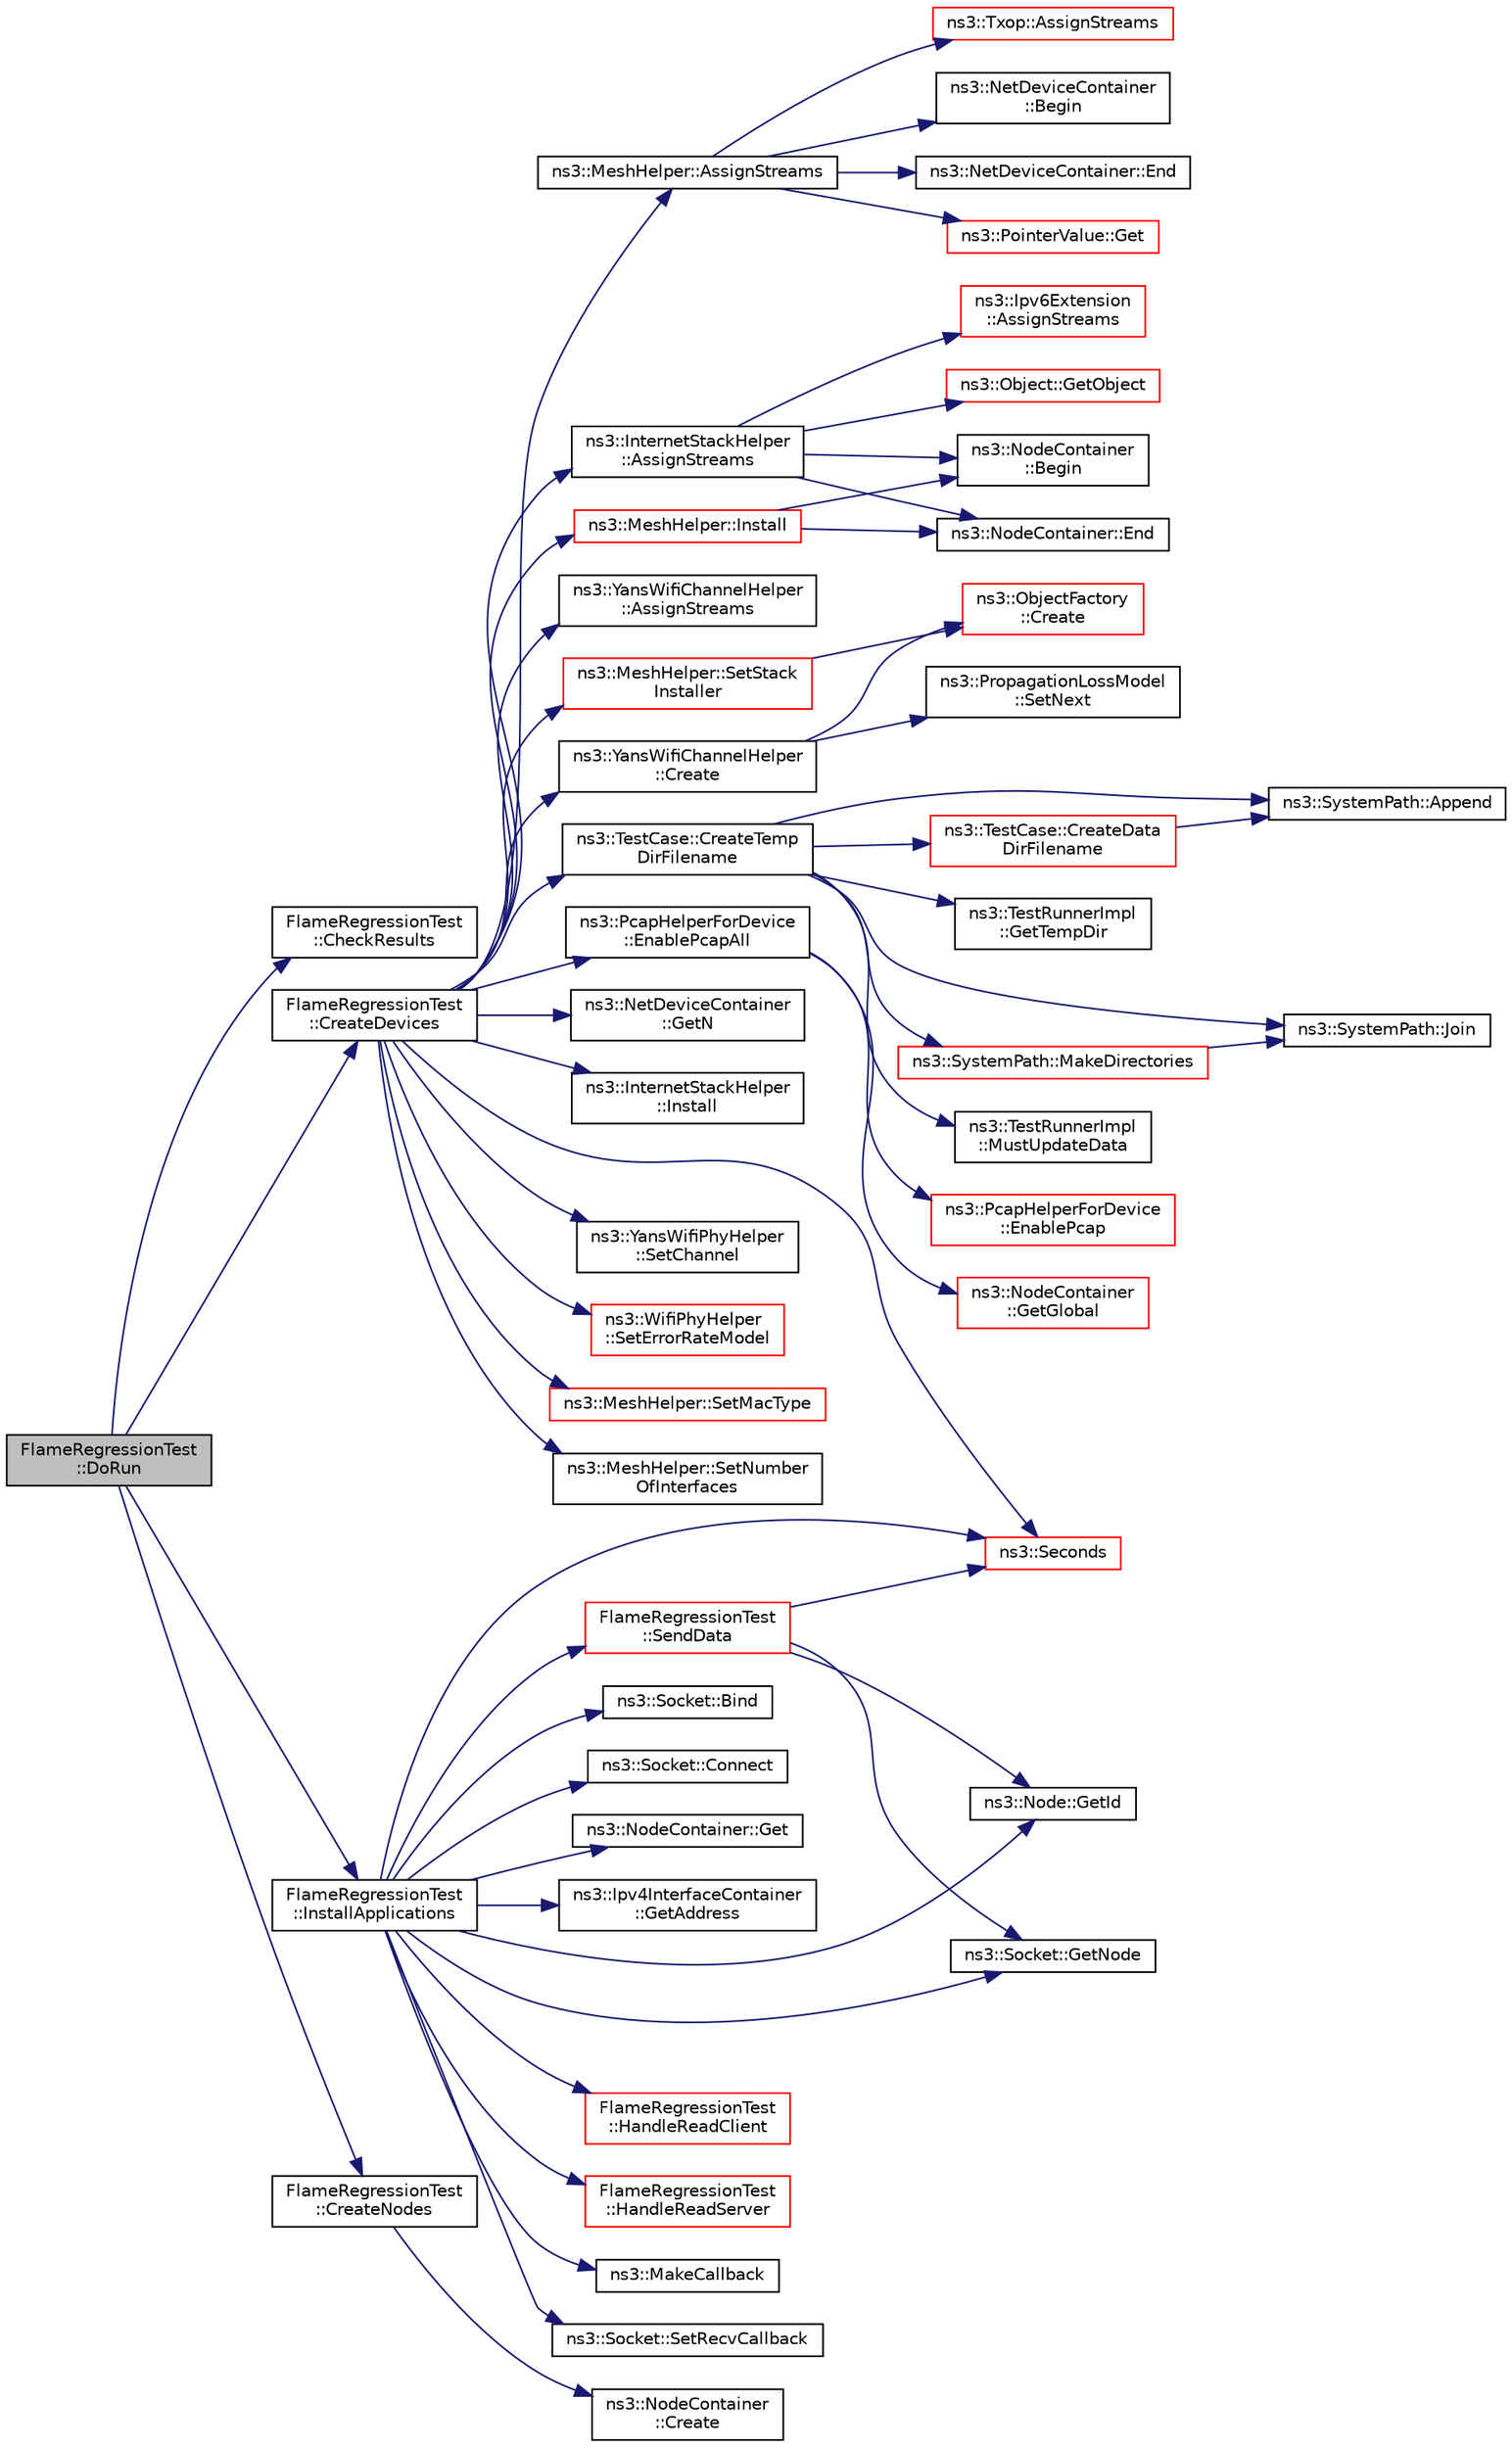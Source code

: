 digraph "FlameRegressionTest::DoRun"
{
 // LATEX_PDF_SIZE
  edge [fontname="Helvetica",fontsize="10",labelfontname="Helvetica",labelfontsize="10"];
  node [fontname="Helvetica",fontsize="10",shape=record];
  rankdir="LR";
  Node1 [label="FlameRegressionTest\l::DoRun",height=0.2,width=0.4,color="black", fillcolor="grey75", style="filled", fontcolor="black",tooltip="Implementation to actually run this TestCase."];
  Node1 -> Node2 [color="midnightblue",fontsize="10",style="solid",fontname="Helvetica"];
  Node2 [label="FlameRegressionTest\l::CheckResults",height=0.2,width=0.4,color="black", fillcolor="white", style="filled",URL="$class_flame_regression_test.html#a2937295ad65fd72117e3a7580d74ed85",tooltip="Check results function."];
  Node1 -> Node3 [color="midnightblue",fontsize="10",style="solid",fontname="Helvetica"];
  Node3 [label="FlameRegressionTest\l::CreateDevices",height=0.2,width=0.4,color="black", fillcolor="white", style="filled",URL="$class_flame_regression_test.html#aeee4af77af2814f7339f204135cc2733",tooltip="Create devices function."];
  Node3 -> Node4 [color="midnightblue",fontsize="10",style="solid",fontname="Helvetica"];
  Node4 [label="ns3::MeshHelper::AssignStreams",height=0.2,width=0.4,color="black", fillcolor="white", style="filled",URL="$classns3_1_1_mesh_helper.html#a93e9c88a375a86c621a494aafe68882e",tooltip="Assign a fixed random variable stream number to the random variables used by this model."];
  Node4 -> Node5 [color="midnightblue",fontsize="10",style="solid",fontname="Helvetica"];
  Node5 [label="ns3::Txop::AssignStreams",height=0.2,width=0.4,color="red", fillcolor="white", style="filled",URL="$classns3_1_1_txop.html#a126f23a1b95b7e22840e1128f0457981",tooltip="Assign a fixed random variable stream number to the random variables used by this model."];
  Node4 -> Node13 [color="midnightblue",fontsize="10",style="solid",fontname="Helvetica"];
  Node13 [label="ns3::NetDeviceContainer\l::Begin",height=0.2,width=0.4,color="black", fillcolor="white", style="filled",URL="$classns3_1_1_net_device_container.html#a4ddc336af319061f5b61c515f0453242",tooltip="Get an iterator which refers to the first NetDevice in the container."];
  Node4 -> Node14 [color="midnightblue",fontsize="10",style="solid",fontname="Helvetica"];
  Node14 [label="ns3::NetDeviceContainer::End",height=0.2,width=0.4,color="black", fillcolor="white", style="filled",URL="$classns3_1_1_net_device_container.html#a436d9df206570861f96c3f278eaccb92",tooltip="Get an iterator which indicates past-the-last NetDevice in the container."];
  Node4 -> Node15 [color="midnightblue",fontsize="10",style="solid",fontname="Helvetica"];
  Node15 [label="ns3::PointerValue::Get",height=0.2,width=0.4,color="red", fillcolor="white", style="filled",URL="$classns3_1_1_pointer_value.html#a13334c3a4ada0f439bdad5190a0994c7",tooltip=" "];
  Node3 -> Node17 [color="midnightblue",fontsize="10",style="solid",fontname="Helvetica"];
  Node17 [label="ns3::InternetStackHelper\l::AssignStreams",height=0.2,width=0.4,color="black", fillcolor="white", style="filled",URL="$classns3_1_1_internet_stack_helper.html#a63c904e832a2f17e036338db4aa2f1b8",tooltip="Assign a fixed random variable stream number to the random variables used by this model."];
  Node17 -> Node18 [color="midnightblue",fontsize="10",style="solid",fontname="Helvetica"];
  Node18 [label="ns3::Ipv6Extension\l::AssignStreams",height=0.2,width=0.4,color="red", fillcolor="white", style="filled",URL="$classns3_1_1_ipv6_extension.html#a2c69eb5dc7b06c5e96acc888a625b43e",tooltip="Assign a fixed random variable stream number to the random variables used by this model."];
  Node17 -> Node19 [color="midnightblue",fontsize="10",style="solid",fontname="Helvetica"];
  Node19 [label="ns3::NodeContainer\l::Begin",height=0.2,width=0.4,color="black", fillcolor="white", style="filled",URL="$classns3_1_1_node_container.html#a2bfe1f50688c96e0888b1907e1e2f324",tooltip="Get an iterator which refers to the first Node in the container."];
  Node17 -> Node20 [color="midnightblue",fontsize="10",style="solid",fontname="Helvetica"];
  Node20 [label="ns3::NodeContainer::End",height=0.2,width=0.4,color="black", fillcolor="white", style="filled",URL="$classns3_1_1_node_container.html#a4904853b5d3e86f622a2ef8b4e959e08",tooltip="Get an iterator which indicates past-the-last Node in the container."];
  Node17 -> Node21 [color="midnightblue",fontsize="10",style="solid",fontname="Helvetica"];
  Node21 [label="ns3::Object::GetObject",height=0.2,width=0.4,color="red", fillcolor="white", style="filled",URL="$classns3_1_1_object.html#ad21f5401ff705cd29c37f931ea3afc18",tooltip="Get a pointer to the requested aggregated Object."];
  Node3 -> Node36 [color="midnightblue",fontsize="10",style="solid",fontname="Helvetica"];
  Node36 [label="ns3::YansWifiChannelHelper\l::AssignStreams",height=0.2,width=0.4,color="black", fillcolor="white", style="filled",URL="$classns3_1_1_yans_wifi_channel_helper.html#ab409a15cfb8abb5195177625191e2584",tooltip="Assign a fixed random variable stream number to the random variables used by the channel."];
  Node3 -> Node37 [color="midnightblue",fontsize="10",style="solid",fontname="Helvetica"];
  Node37 [label="ns3::YansWifiChannelHelper\l::Create",height=0.2,width=0.4,color="black", fillcolor="white", style="filled",URL="$classns3_1_1_yans_wifi_channel_helper.html#a6bb01082fd42806a6b95e6684a4344d4",tooltip=" "];
  Node37 -> Node38 [color="midnightblue",fontsize="10",style="solid",fontname="Helvetica"];
  Node38 [label="ns3::ObjectFactory\l::Create",height=0.2,width=0.4,color="red", fillcolor="white", style="filled",URL="$classns3_1_1_object_factory.html#a52eda277f4aaab54266134ba48102ad7",tooltip="Create an Object instance of the configured TypeId."];
  Node37 -> Node59 [color="midnightblue",fontsize="10",style="solid",fontname="Helvetica"];
  Node59 [label="ns3::PropagationLossModel\l::SetNext",height=0.2,width=0.4,color="black", fillcolor="white", style="filled",URL="$classns3_1_1_propagation_loss_model.html#ac6d627f2eb09daa057de080615ac1013",tooltip="Enables a chain of loss models to act on the signal."];
  Node3 -> Node60 [color="midnightblue",fontsize="10",style="solid",fontname="Helvetica"];
  Node60 [label="ns3::TestCase::CreateTemp\lDirFilename",height=0.2,width=0.4,color="black", fillcolor="white", style="filled",URL="$classns3_1_1_test_case.html#a8a04695a6fb9ba0f89e28e9523963f88",tooltip="Construct the full path to a file in a temporary directory."];
  Node60 -> Node61 [color="midnightblue",fontsize="10",style="solid",fontname="Helvetica"];
  Node61 [label="ns3::SystemPath::Append",height=0.2,width=0.4,color="black", fillcolor="white", style="filled",URL="$group__systempath.html#gaaa5a530cee42c8eda7e4f4523ef7e1cd",tooltip="Join two file system path elements."];
  Node60 -> Node62 [color="midnightblue",fontsize="10",style="solid",fontname="Helvetica"];
  Node62 [label="ns3::TestCase::CreateData\lDirFilename",height=0.2,width=0.4,color="red", fillcolor="white", style="filled",URL="$classns3_1_1_test_case.html#a3e4d216ff392a43418f26bb3e5b0f16d",tooltip="Construct the full path to a file in the data directory."];
  Node62 -> Node61 [color="midnightblue",fontsize="10",style="solid",fontname="Helvetica"];
  Node60 -> Node71 [color="midnightblue",fontsize="10",style="solid",fontname="Helvetica"];
  Node71 [label="ns3::TestRunnerImpl\l::GetTempDir",height=0.2,width=0.4,color="black", fillcolor="white", style="filled",URL="$classns3_1_1_test_runner_impl.html#a413da13d382fe5a9ff0348ab387c950c",tooltip="Get the path to temporary directory."];
  Node60 -> Node66 [color="midnightblue",fontsize="10",style="solid",fontname="Helvetica"];
  Node66 [label="ns3::SystemPath::Join",height=0.2,width=0.4,color="black", fillcolor="white", style="filled",URL="$group__systempath.html#gab3212957e6b4f873ece3c6b8ed746d72",tooltip="Join a list of file system path directories into a single file system path."];
  Node60 -> Node72 [color="midnightblue",fontsize="10",style="solid",fontname="Helvetica"];
  Node72 [label="ns3::SystemPath::MakeDirectories",height=0.2,width=0.4,color="red", fillcolor="white", style="filled",URL="$group__systempath.html#ga9529f7530ba5d513c8811acc15743d24",tooltip="Create all the directories leading to path."];
  Node72 -> Node66 [color="midnightblue",fontsize="10",style="solid",fontname="Helvetica"];
  Node60 -> Node73 [color="midnightblue",fontsize="10",style="solid",fontname="Helvetica"];
  Node73 [label="ns3::TestRunnerImpl\l::MustUpdateData",height=0.2,width=0.4,color="black", fillcolor="white", style="filled",URL="$classns3_1_1_test_runner_impl.html#a20e2c15bf9a8d09147286a0ebfcb6805",tooltip="Check if this run should update the reference data."];
  Node3 -> Node74 [color="midnightblue",fontsize="10",style="solid",fontname="Helvetica"];
  Node74 [label="ns3::PcapHelperForDevice\l::EnablePcapAll",height=0.2,width=0.4,color="black", fillcolor="white", style="filled",URL="$classns3_1_1_pcap_helper_for_device.html#a4ab183a2512120200d4a0e5d8ececd49",tooltip="Enable pcap output on each device (which is of the appropriate type) in the set of all nodes created ..."];
  Node74 -> Node75 [color="midnightblue",fontsize="10",style="solid",fontname="Helvetica"];
  Node75 [label="ns3::PcapHelperForDevice\l::EnablePcap",height=0.2,width=0.4,color="red", fillcolor="white", style="filled",URL="$classns3_1_1_pcap_helper_for_device.html#a74866def9a881aa9d5c5be1225a26722",tooltip="Enable pcap output the indicated net device."];
  Node74 -> Node77 [color="midnightblue",fontsize="10",style="solid",fontname="Helvetica"];
  Node77 [label="ns3::NodeContainer\l::GetGlobal",height=0.2,width=0.4,color="red", fillcolor="white", style="filled",URL="$classns3_1_1_node_container.html#a687e8f9ceb74d0ce3b06591c9f44c9ed",tooltip="Create a NodeContainer that contains a list of all nodes created through NodeContainer::Create() and ..."];
  Node3 -> Node112 [color="midnightblue",fontsize="10",style="solid",fontname="Helvetica"];
  Node112 [label="ns3::NetDeviceContainer\l::GetN",height=0.2,width=0.4,color="black", fillcolor="white", style="filled",URL="$classns3_1_1_net_device_container.html#a44e6db6a23ab528c0a467e32a4046413",tooltip="Get the number of Ptr<NetDevice> stored in this container."];
  Node3 -> Node113 [color="midnightblue",fontsize="10",style="solid",fontname="Helvetica"];
  Node113 [label="ns3::MeshHelper::Install",height=0.2,width=0.4,color="red", fillcolor="white", style="filled",URL="$classns3_1_1_mesh_helper.html#aad0ab4cd70adc0f716489a725dac3acc",tooltip="Install 802.11s mesh device & protocols on given node list."];
  Node113 -> Node19 [color="midnightblue",fontsize="10",style="solid",fontname="Helvetica"];
  Node113 -> Node20 [color="midnightblue",fontsize="10",style="solid",fontname="Helvetica"];
  Node3 -> Node171 [color="midnightblue",fontsize="10",style="solid",fontname="Helvetica"];
  Node171 [label="ns3::InternetStackHelper\l::Install",height=0.2,width=0.4,color="black", fillcolor="white", style="filled",URL="$classns3_1_1_internet_stack_helper.html#a10e8d697dcd9153f1da11695cd08e713",tooltip="Aggregate implementations of the ns3::Ipv4, ns3::Ipv6, ns3::Udp, and ns3::Tcp classes onto the provid..."];
  Node3 -> Node123 [color="midnightblue",fontsize="10",style="solid",fontname="Helvetica"];
  Node123 [label="ns3::Seconds",height=0.2,width=0.4,color="red", fillcolor="white", style="filled",URL="$group__timecivil.html#ga33c34b816f8ff6628e33d5c8e9713b9e",tooltip="Construct a Time in the indicated unit."];
  Node3 -> Node172 [color="midnightblue",fontsize="10",style="solid",fontname="Helvetica"];
  Node172 [label="ns3::YansWifiPhyHelper\l::SetChannel",height=0.2,width=0.4,color="black", fillcolor="white", style="filled",URL="$classns3_1_1_yans_wifi_phy_helper.html#ad2e9a27587dd4ff320435c93cc2676de",tooltip=" "];
  Node3 -> Node173 [color="midnightblue",fontsize="10",style="solid",fontname="Helvetica"];
  Node173 [label="ns3::WifiPhyHelper\l::SetErrorRateModel",height=0.2,width=0.4,color="red", fillcolor="white", style="filled",URL="$classns3_1_1_wifi_phy_helper.html#a219d3ae5881842aa42ea341b985ce114",tooltip=" "];
  Node3 -> Node180 [color="midnightblue",fontsize="10",style="solid",fontname="Helvetica"];
  Node180 [label="ns3::MeshHelper::SetMacType",height=0.2,width=0.4,color="red", fillcolor="white", style="filled",URL="$classns3_1_1_mesh_helper.html#a549d568927a88e95a721f2be58232c10",tooltip=" "];
  Node3 -> Node181 [color="midnightblue",fontsize="10",style="solid",fontname="Helvetica"];
  Node181 [label="ns3::MeshHelper::SetNumber\lOfInterfaces",height=0.2,width=0.4,color="black", fillcolor="white", style="filled",URL="$classns3_1_1_mesh_helper.html#adfc08b62a8d6e835d0fbbac7a349ef5f",tooltip="Set a number of interfaces in a mesh network."];
  Node3 -> Node182 [color="midnightblue",fontsize="10",style="solid",fontname="Helvetica"];
  Node182 [label="ns3::MeshHelper::SetStack\lInstaller",height=0.2,width=0.4,color="red", fillcolor="white", style="filled",URL="$classns3_1_1_mesh_helper.html#ac1074aff829d0cde1659bdef572880ca",tooltip=" "];
  Node182 -> Node38 [color="midnightblue",fontsize="10",style="solid",fontname="Helvetica"];
  Node1 -> Node183 [color="midnightblue",fontsize="10",style="solid",fontname="Helvetica"];
  Node183 [label="FlameRegressionTest\l::CreateNodes",height=0.2,width=0.4,color="black", fillcolor="white", style="filled",URL="$class_flame_regression_test.html#a65e358d7c06b4a4df04f8a78873bfdac",tooltip="Create nodes function."];
  Node183 -> Node184 [color="midnightblue",fontsize="10",style="solid",fontname="Helvetica"];
  Node184 [label="ns3::NodeContainer\l::Create",height=0.2,width=0.4,color="black", fillcolor="white", style="filled",URL="$classns3_1_1_node_container.html#a787f059e2813e8b951cc6914d11dfe69",tooltip="Create n nodes and append pointers to them to the end of this NodeContainer."];
  Node1 -> Node185 [color="midnightblue",fontsize="10",style="solid",fontname="Helvetica"];
  Node185 [label="FlameRegressionTest\l::InstallApplications",height=0.2,width=0.4,color="black", fillcolor="white", style="filled",URL="$class_flame_regression_test.html#a4ecfd50a2506bba8a65b7143539998b1",tooltip="Install application function."];
  Node185 -> Node186 [color="midnightblue",fontsize="10",style="solid",fontname="Helvetica"];
  Node186 [label="ns3::Socket::Bind",height=0.2,width=0.4,color="black", fillcolor="white", style="filled",URL="$classns3_1_1_socket.html#ada93439a43de2028b5a8fc6621dad482",tooltip="Allocate a local endpoint for this socket."];
  Node185 -> Node187 [color="midnightblue",fontsize="10",style="solid",fontname="Helvetica"];
  Node187 [label="ns3::Socket::Connect",height=0.2,width=0.4,color="black", fillcolor="white", style="filled",URL="$classns3_1_1_socket.html#a97f08aaf37b8fd7d4b5cad4dfdd4022a",tooltip="Initiate a connection to a remote host."];
  Node185 -> Node188 [color="midnightblue",fontsize="10",style="solid",fontname="Helvetica"];
  Node188 [label="ns3::NodeContainer::Get",height=0.2,width=0.4,color="black", fillcolor="white", style="filled",URL="$classns3_1_1_node_container.html#aff885e5a6b02ca4a27f5725de647d96e",tooltip="Get the Ptr<Node> stored in this container at a given index."];
  Node185 -> Node189 [color="midnightblue",fontsize="10",style="solid",fontname="Helvetica"];
  Node189 [label="ns3::Ipv4InterfaceContainer\l::GetAddress",height=0.2,width=0.4,color="black", fillcolor="white", style="filled",URL="$classns3_1_1_ipv4_interface_container.html#ae708067c27bd8019edd3c0311ff150b3",tooltip=" "];
  Node185 -> Node115 [color="midnightblue",fontsize="10",style="solid",fontname="Helvetica"];
  Node115 [label="ns3::Node::GetId",height=0.2,width=0.4,color="black", fillcolor="white", style="filled",URL="$classns3_1_1_node.html#a2ed8663077afcb8db519296b0ada6355",tooltip=" "];
  Node185 -> Node190 [color="midnightblue",fontsize="10",style="solid",fontname="Helvetica"];
  Node190 [label="ns3::Socket::GetNode",height=0.2,width=0.4,color="black", fillcolor="white", style="filled",URL="$classns3_1_1_socket.html#aba642ad4301c1df47befc0aa9afa2e48",tooltip="Return the node this socket is associated with."];
  Node185 -> Node191 [color="midnightblue",fontsize="10",style="solid",fontname="Helvetica"];
  Node191 [label="FlameRegressionTest\l::HandleReadClient",height=0.2,width=0.4,color="red", fillcolor="white", style="filled",URL="$class_flame_regression_test.html#ab0112bb1d87bc8778ba4219f11eae0f6",tooltip="Handle a packet reception."];
  Node185 -> Node193 [color="midnightblue",fontsize="10",style="solid",fontname="Helvetica"];
  Node193 [label="FlameRegressionTest\l::HandleReadServer",height=0.2,width=0.4,color="red", fillcolor="white", style="filled",URL="$class_flame_regression_test.html#ab0ea347ba0dff709c8b80ccc4a311390",tooltip="Handle a packet reception."];
  Node185 -> Node118 [color="midnightblue",fontsize="10",style="solid",fontname="Helvetica"];
  Node118 [label="ns3::MakeCallback",height=0.2,width=0.4,color="black", fillcolor="white", style="filled",URL="$namespacens3.html#af1dde3c04374147fca0cfe3b0766d664",tooltip="Build Callbacks for class method members which take varying numbers of arguments and potentially retu..."];
  Node185 -> Node123 [color="midnightblue",fontsize="10",style="solid",fontname="Helvetica"];
  Node185 -> Node200 [color="midnightblue",fontsize="10",style="solid",fontname="Helvetica"];
  Node200 [label="FlameRegressionTest\l::SendData",height=0.2,width=0.4,color="red", fillcolor="white", style="filled",URL="$class_flame_regression_test.html#a8745e5dad068bbfecd1df44601154cb0",tooltip="Send data."];
  Node200 -> Node115 [color="midnightblue",fontsize="10",style="solid",fontname="Helvetica"];
  Node200 -> Node190 [color="midnightblue",fontsize="10",style="solid",fontname="Helvetica"];
  Node200 -> Node123 [color="midnightblue",fontsize="10",style="solid",fontname="Helvetica"];
  Node185 -> Node203 [color="midnightblue",fontsize="10",style="solid",fontname="Helvetica"];
  Node203 [label="ns3::Socket::SetRecvCallback",height=0.2,width=0.4,color="black", fillcolor="white", style="filled",URL="$classns3_1_1_socket.html#a243f7835ef1a85f9270fd3577e3a40da",tooltip="Notify application when new data is available to be read."];
}
